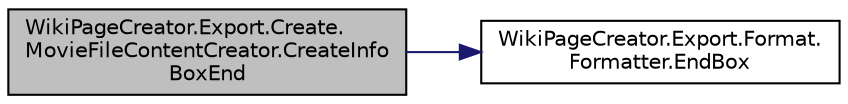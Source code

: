 digraph "WikiPageCreator.Export.Create.MovieFileContentCreator.CreateInfoBoxEnd"
{
 // LATEX_PDF_SIZE
  edge [fontname="Helvetica",fontsize="10",labelfontname="Helvetica",labelfontsize="10"];
  node [fontname="Helvetica",fontsize="10",shape=record];
  rankdir="LR";
  Node1 [label="WikiPageCreator.Export.Create.\lMovieFileContentCreator.CreateInfo\lBoxEnd",height=0.2,width=0.4,color="black", fillcolor="grey75", style="filled", fontcolor="black",tooltip="Creates the formatted infobox footer of the movie page."];
  Node1 -> Node2 [color="midnightblue",fontsize="10",style="solid",fontname="Helvetica"];
  Node2 [label="WikiPageCreator.Export.Format.\lFormatter.EndBox",height=0.2,width=0.4,color="black", fillcolor="white", style="filled",URL="$d3/d2c/class_wiki_page_creator_1_1_export_1_1_format_1_1_formatter.html#ab49f6cd3e2d59d9b2118eb32a0644abf",tooltip="Inserts an indicator to end a box."];
}
